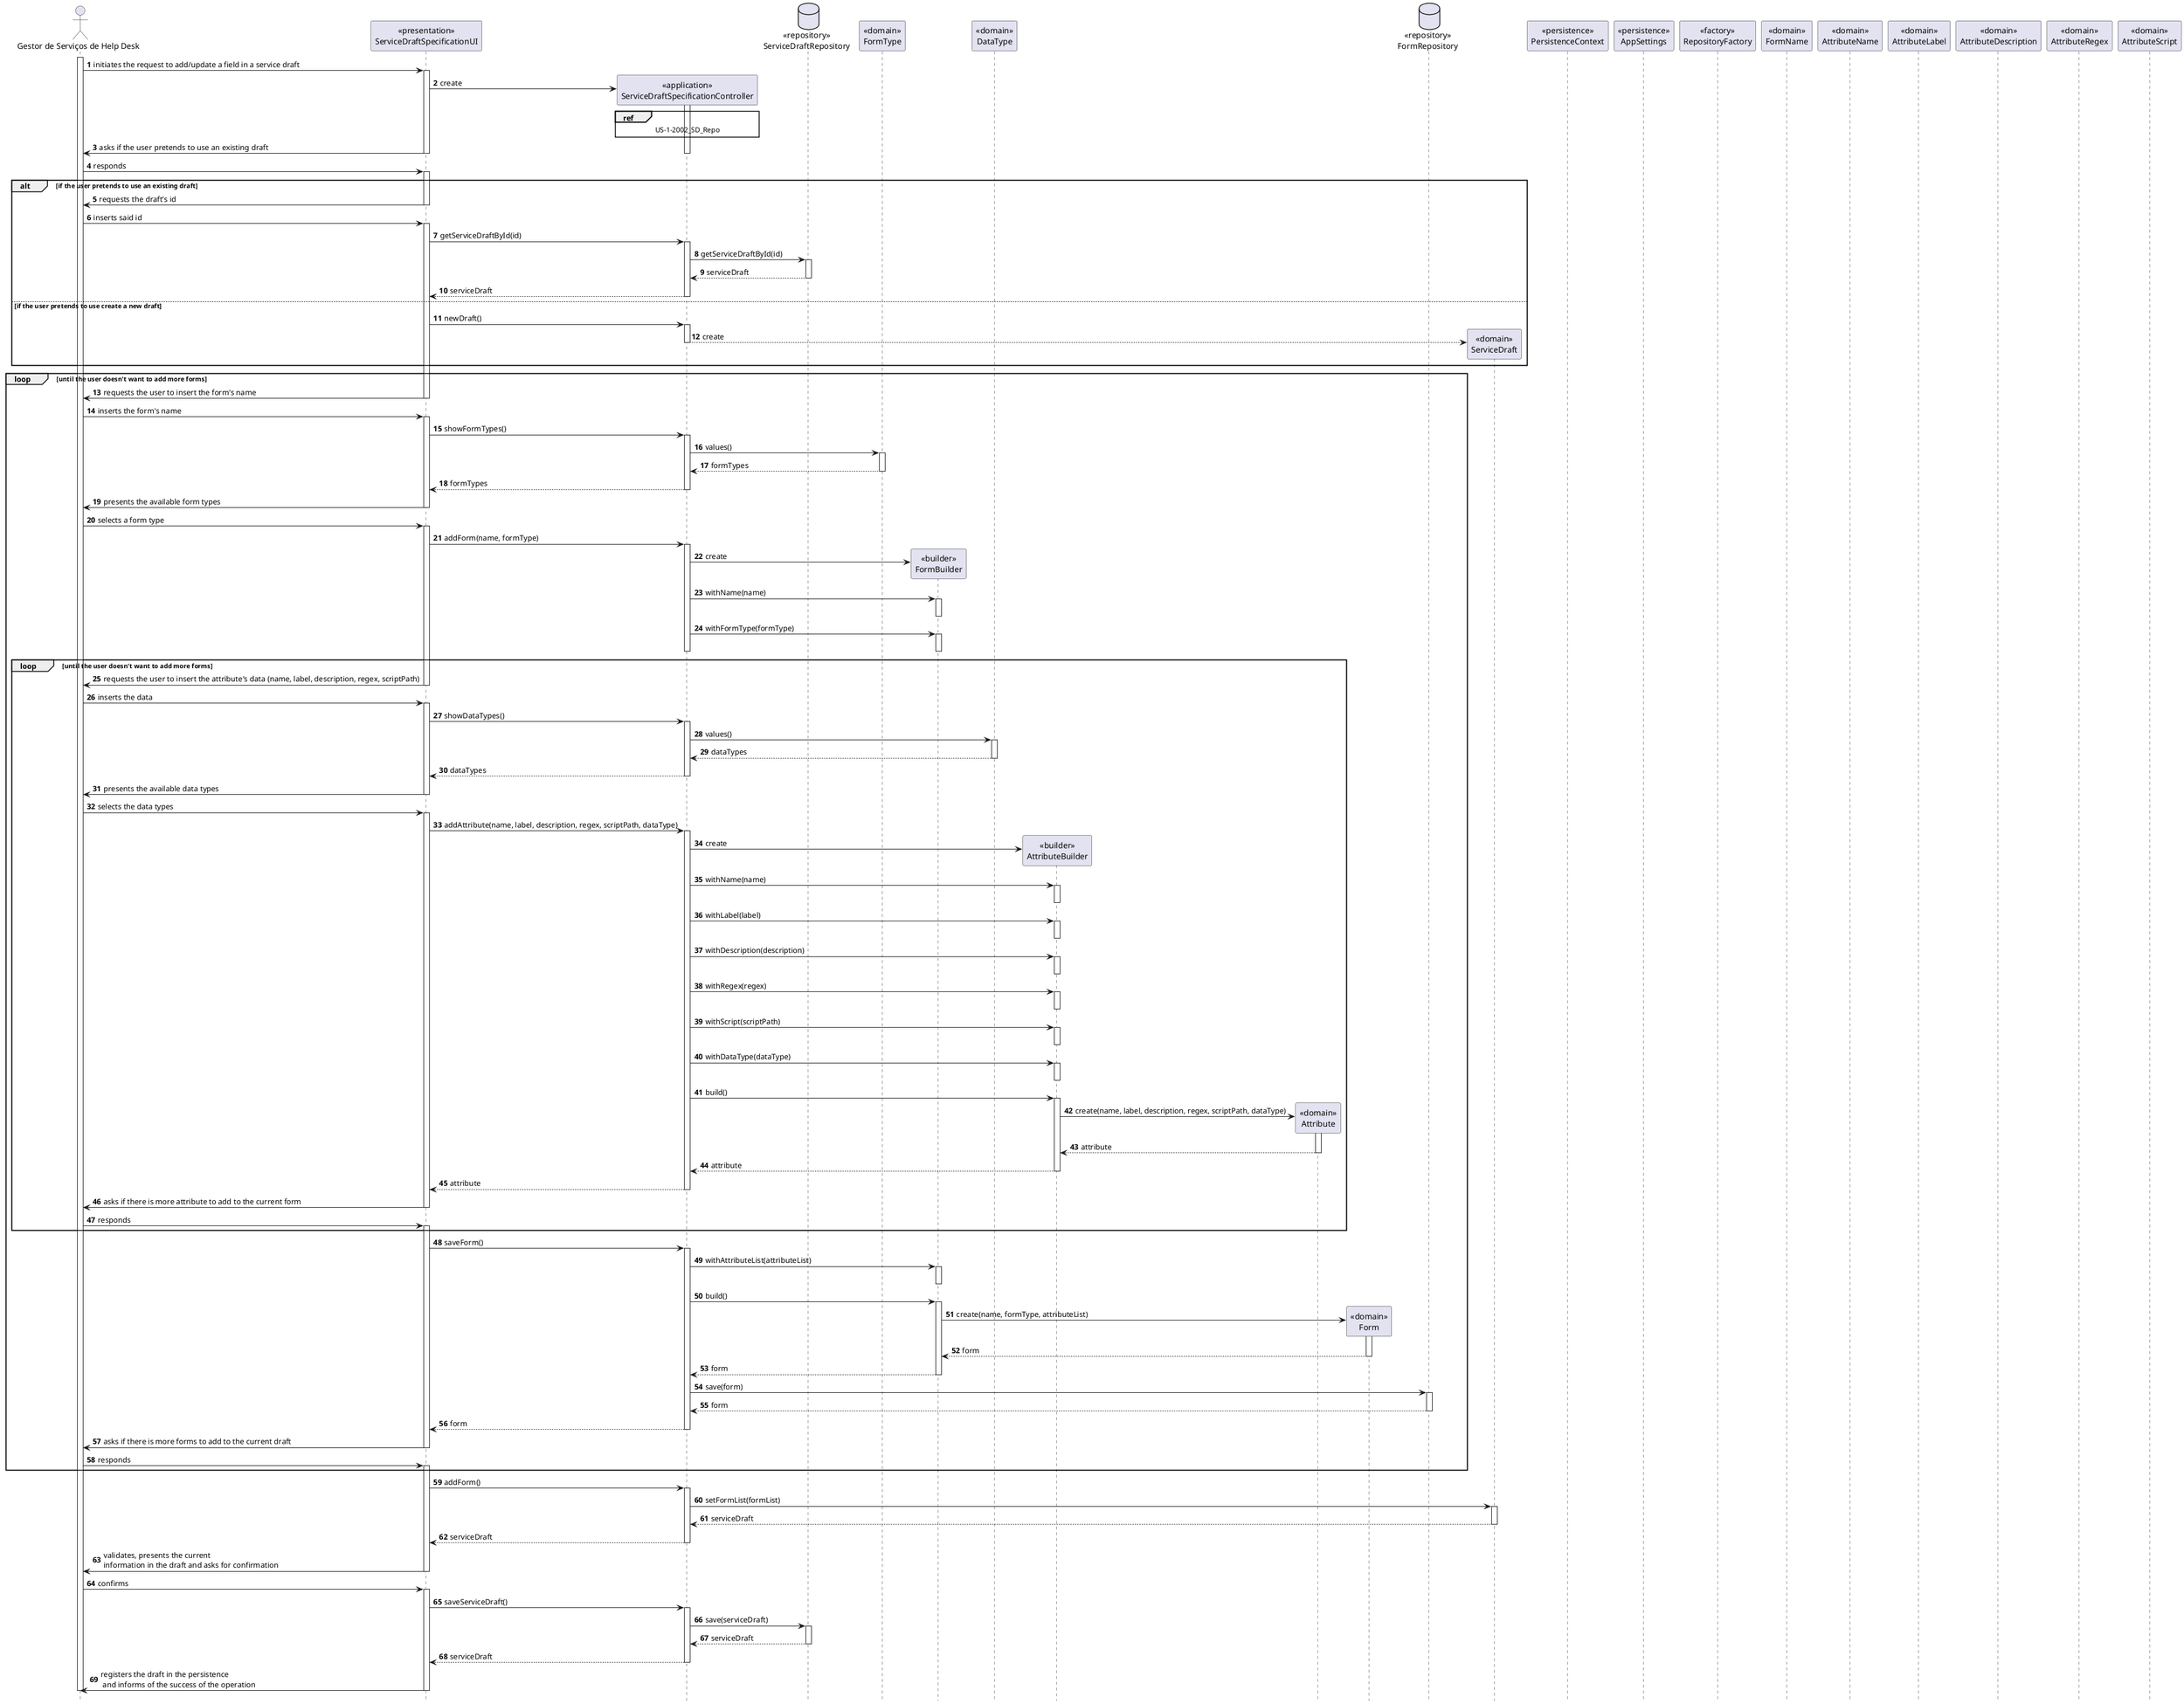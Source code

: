 @startuml
autonumber
hide footbox

actor "Gestor de Serviços de Help Desk" as HSM

participant "<<presentation>>\nServiceDraftSpecificationUI" as UI
participant "<<application>>\nServiceDraftSpecificationController" as CTRL
database "<<repository>>\nServiceDraftRepository" as SR
participant "<<domain>>\nFormType" as FT
participant "<<builder>>\nFormBuilder" as FBD
participant "<<domain>>\nDataType" as DT
participant "<<builder>>\nAttributeBuilder" as ABD
participant "<<domain>>\nAttribute" as A
participant "<<domain>>\nForm" as F
database "<<repository>>\nFormRepository" as FR
participant "<<domain>>\nServiceDraft" as S
participant "<<persistence>>\nPersistenceContext" as PC
participant "<<persistence>>\nAppSettings" as AS
participant "<<factory>>\nRepositoryFactory" as RF
participant "<<domain>>\nFormName" as FM
participant "<<domain>>\nAttributeName" as AN
participant "<<domain>>\nAttributeLabel" as AL
participant "<<domain>>\nAttributeDescription" as AD
participant "<<domain>>\nAttributeRegex" as AR
participant "<<domain>>\nAttributeScript" as ASC

activate HSM

HSM -> UI : initiates the request to add/update a field in a service draft
activate UI

UI -> CTRL** : create
activate CTRL

ref over CTRL
  US-1-2002_SD_Repo
end ref

UI -> HSM : asks if the user pretends to use an existing draft
deactivate CTRL
deactivate UI

HSM -> UI : responds
activate UI

alt if the user pretends to use an existing draft
UI -> HSM : requests the draft's id
deactivate UI

HSM -> UI : inserts said id
activate UI

UI -> CTRL : getServiceDraftById(id)
activate CTRL

CTRL -> SR : getServiceDraftById(id)
activate SR
SR --> CTRL : serviceDraft
deactivate SR

CTRL --> UI : serviceDraft
deactivate CTRL

else if the user pretends to use create a new draft

UI -> CTRL : newDraft()
activate CTRL

CTRL --> S** : create
deactivate CTRL
end

loop until the user doesn't want to add more forms
UI -> HSM : requests the user to insert the form's name
deactivate UI

HSM -> UI : inserts the form's name
activate UI

UI -> CTRL : showFormTypes()
activate CTRL

CTRL -> FT : values()
activate FT

FT --> CTRL : formTypes
deactivate FT

CTRL --> UI : formTypes
deactivate CTRL

UI -> HSM : presents the available form types
deactivate UI

HSM -> UI : selects a form type
activate UI

UI -> CTRL : addForm(name, formType)
activate CTRL

CTRL -> FBD** : create
CTRL -> FBD : withName(name)
activate FBD
deactivate FBD

CTRL -> FBD : withFormType(formType)
activate FBD
deactivate FBD
deactivate CTRL

loop until the user doesn't want to add more forms
UI -> HSM : requests the user to insert the attribute's data (name, label, description, regex, scriptPath)
deactivate UI

HSM -> UI : inserts the data
activate UI

UI -> CTRL : showDataTypes()
activate CTRL

CTRL -> DT : values()
activate DT

DT --> CTRL : dataTypes
deactivate DT

CTRL --> UI : dataTypes
deactivate CTRL

UI -> HSM : presents the available data types
deactivate UI

HSM -> UI : selects the data types
activate UI

UI -> CTRL : addAttribute(name, label, description, regex, scriptPath, dataType)
activate CTRL

CTRL -> ABD** : create
CTRL -> ABD : withName(name)
activate ABD
deactivate ABD

CTRL -> ABD : withLabel(label)
activate ABD
deactivate ABD

CTRL -> ABD : withDescription(description)
activate ABD
deactivate ABD

CTRL -> ABD : withRegex(regex)
activate ABD
deactivate ABD

CTRL -> ABD : withScript(scriptPath)
activate ABD
deactivate ABD

CTRL -> ABD : withDataType(dataType)
activate ABD
deactivate ABD

CTRL -> ABD : build()
activate ABD

ABD -> A** : create(name, label, description, regex, scriptPath, dataType)
activate A

A --> ABD : attribute
deactivate A

ABD --> CTRL : attribute
deactivate ABD

CTRL --> UI : attribute
deactivate CTRL

UI -> HSM : asks if there is more attribute to add to the current form
deactivate UI

HSM -> UI : responds
activate UI
end

UI -> CTRL : saveForm()
activate CTRL

CTRL -> FBD : withAttributeList(attributeList)
activate FBD
deactivate FBD

CTRL -> FBD : build()
activate FBD

FBD -> F** : create(name, formType, attributeList)
activate F

F --> FBD : form
deactivate F

FBD --> CTRL : form
deactivate FBD

CTRL -> FR : save(form)
activate FR
FR --> CTRL : form
deactivate FR

CTRL --> UI : form
deactivate CTRL

UI -> HSM : asks if there is more forms to add to the current draft
deactivate UI

HSM -> UI : responds
activate UI
end

UI -> CTRL : addForm()
activate CTRL

CTRL -> S : setFormList(formList)
activate S

S --> CTRL : serviceDraft
deactivate S

CTRL --> UI : serviceDraft
deactivate CTRL

UI -> HSM : validates, presents the current \ninformation in the draft and asks for confirmation
deactivate UI

HSM -> UI : confirms
activate UI

UI -> CTRL : saveServiceDraft()
activate CTRL

CTRL -> SR : save(serviceDraft)
activate SR
SR --> CTRL : serviceDraft
deactivate SR

CTRL --> UI : serviceDraft
deactivate CTRL

UI -> HSM : registers the draft in the persistence\n and informs of the success of the operation
deactivate UI
deactivate HSM

@enduml

